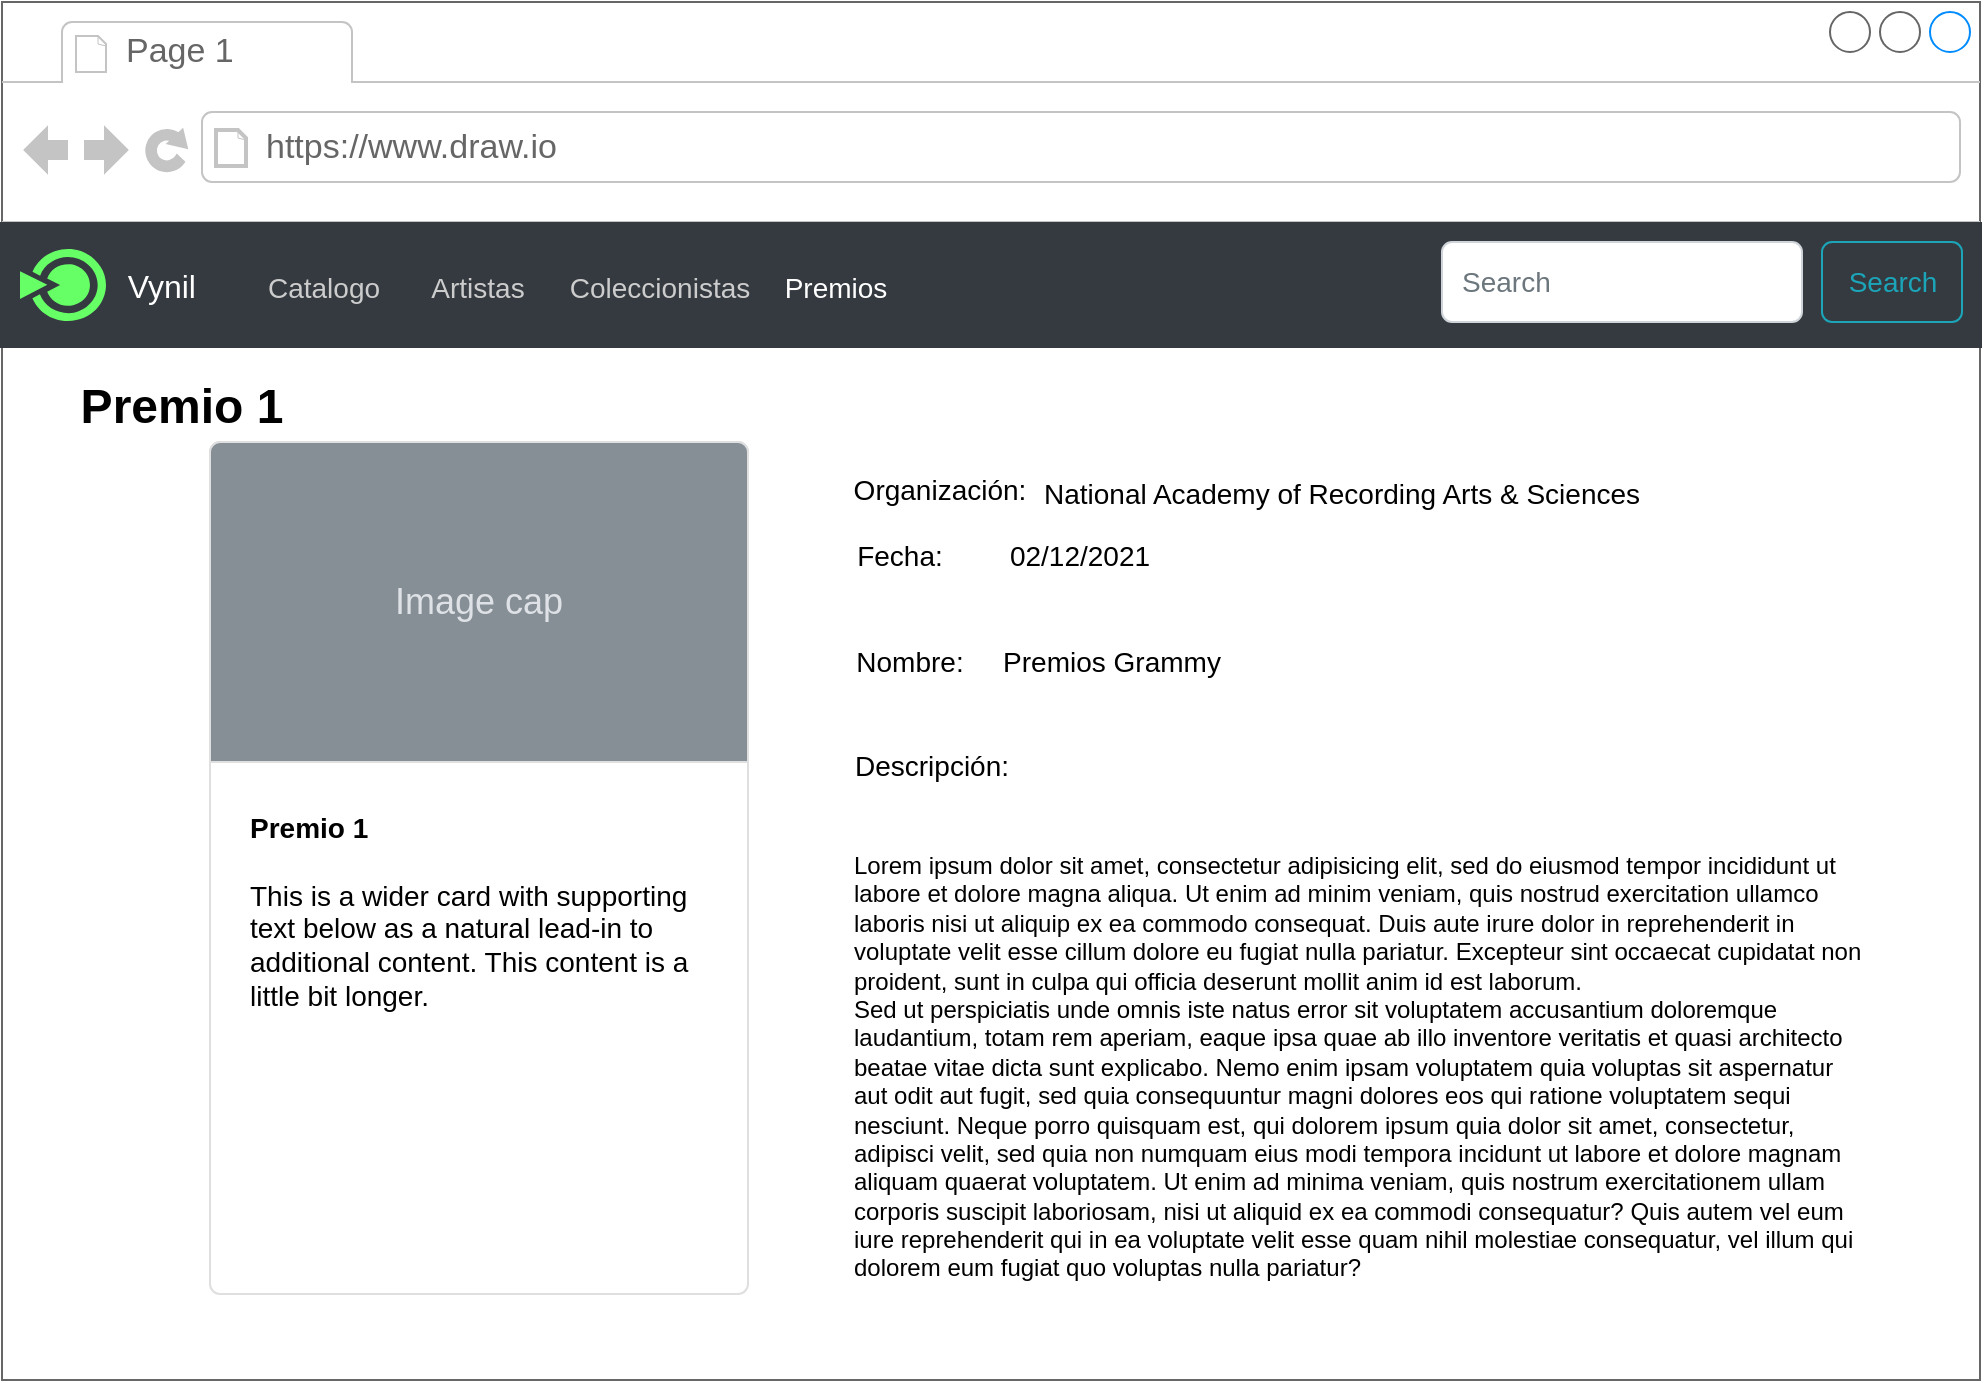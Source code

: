 <mxfile version="14.6.6" type="github">
  <diagram id="LggS6HPZgjN6Ui5qVZqp" name="Page-1">
    <mxGraphModel dx="1554" dy="793" grid="0" gridSize="10" guides="1" tooltips="1" connect="1" arrows="1" fold="1" page="1" pageScale="1" pageWidth="1100" pageHeight="850" math="0" shadow="0">
      <root>
        <mxCell id="0" />
        <mxCell id="1" parent="0" />
        <mxCell id="oYrc2Cjy6K_ESoqNYmJO-1" value="" style="strokeWidth=1;shadow=0;dashed=0;align=center;html=1;shape=mxgraph.mockup.containers.browserWindow;rSize=0;strokeColor=#666666;strokeColor2=#008cff;strokeColor3=#c4c4c4;mainText=,;recursiveResize=0;" parent="1" vertex="1">
          <mxGeometry x="82" y="48" width="989" height="689" as="geometry" />
        </mxCell>
        <mxCell id="oYrc2Cjy6K_ESoqNYmJO-2" value="Page 1" style="strokeWidth=1;shadow=0;dashed=0;align=center;html=1;shape=mxgraph.mockup.containers.anchor;fontSize=17;fontColor=#666666;align=left;" parent="oYrc2Cjy6K_ESoqNYmJO-1" vertex="1">
          <mxGeometry x="60" y="12" width="110" height="26" as="geometry" />
        </mxCell>
        <mxCell id="oYrc2Cjy6K_ESoqNYmJO-3" value="https://www.draw.io" style="strokeWidth=1;shadow=0;dashed=0;align=center;html=1;shape=mxgraph.mockup.containers.anchor;rSize=0;fontSize=17;fontColor=#666666;align=left;" parent="oYrc2Cjy6K_ESoqNYmJO-1" vertex="1">
          <mxGeometry x="130" y="60" width="250" height="26" as="geometry" />
        </mxCell>
        <mxCell id="s7iCrM4hBrOnHmUGDK4r-1" value="&amp;nbsp;&amp;nbsp;&amp;nbsp;&amp;nbsp;&amp;nbsp;&amp;nbsp;&amp;nbsp;&amp;nbsp;&amp;nbsp;&amp;nbsp; Vynil" style="html=1;shadow=0;dashed=0;fillColor=#343A40;strokeColor=none;fontSize=16;fontColor=#ffffff;align=left;spacing=15;" vertex="1" parent="oYrc2Cjy6K_ESoqNYmJO-1">
          <mxGeometry x="-1" y="110" width="991" height="63" as="geometry" />
        </mxCell>
        <mxCell id="s7iCrM4hBrOnHmUGDK4r-2" value="Catalogo" style="strokeColor=none;fontSize=14;align=center;fillColor=none;fontColor=#CCCCCC;" vertex="1" parent="s7iCrM4hBrOnHmUGDK4r-1">
          <mxGeometry width="70" height="40" relative="1" as="geometry">
            <mxPoint x="127" y="12" as="offset" />
          </mxGeometry>
        </mxCell>
        <mxCell id="s7iCrM4hBrOnHmUGDK4r-3" value="Artistas" style="fillColor=none;strokeColor=none;fontSize=14;align=center;fontColor=#CCCCCC;" vertex="1" parent="s7iCrM4hBrOnHmUGDK4r-1">
          <mxGeometry width="70" height="40" relative="1" as="geometry">
            <mxPoint x="204" y="12" as="offset" />
          </mxGeometry>
        </mxCell>
        <mxCell id="s7iCrM4hBrOnHmUGDK4r-4" value="Coleccionistas" style="fillColor=none;strokeColor=none;fontSize=14;align=center;spacingRight=0;fontColor=#CCCCCC;" vertex="1" parent="s7iCrM4hBrOnHmUGDK4r-1">
          <mxGeometry width="80" height="40" relative="1" as="geometry">
            <mxPoint x="290" y="12" as="offset" />
          </mxGeometry>
        </mxCell>
        <mxCell id="s7iCrM4hBrOnHmUGDK4r-5" value="Premios" style="fillColor=none;strokeColor=none;fontSize=14;align=center;fontColor=#FFFFFF;" vertex="1" parent="s7iCrM4hBrOnHmUGDK4r-1">
          <mxGeometry width="80" height="40" relative="1" as="geometry">
            <mxPoint x="378" y="12" as="offset" />
          </mxGeometry>
        </mxCell>
        <mxCell id="s7iCrM4hBrOnHmUGDK4r-6" value="Search" style="html=1;shadow=0;dashed=0;shape=mxgraph.bootstrap.rrect;rSize=5;fontSize=14;fontColor=#1CA5B8;strokeColor=#1CA5B8;fillColor=none;" vertex="1" parent="s7iCrM4hBrOnHmUGDK4r-1">
          <mxGeometry x="1" width="70" height="40" relative="1" as="geometry">
            <mxPoint x="-80" y="10" as="offset" />
          </mxGeometry>
        </mxCell>
        <mxCell id="s7iCrM4hBrOnHmUGDK4r-7" value="Search" style="html=1;shadow=0;dashed=0;shape=mxgraph.bootstrap.rrect;rSize=5;fontSize=14;fontColor=#6C767D;strokeColor=#CED4DA;fillColor=#ffffff;align=left;spacing=10;" vertex="1" parent="s7iCrM4hBrOnHmUGDK4r-1">
          <mxGeometry x="1" width="180" height="40" relative="1" as="geometry">
            <mxPoint x="-270" y="10" as="offset" />
          </mxGeometry>
        </mxCell>
        <mxCell id="s7iCrM4hBrOnHmUGDK4r-8" value="" style="dashed=0;outlineConnect=0;html=1;align=center;labelPosition=center;verticalLabelPosition=bottom;verticalAlign=top;shape=mxgraph.weblogos.blinklist;strokeColor=none;fontColor=#FFFFFF;fillColor=#66FF66;" vertex="1" parent="s7iCrM4hBrOnHmUGDK4r-1">
          <mxGeometry x="10" y="13.5" width="43" height="36" as="geometry" />
        </mxCell>
        <mxCell id="s7iCrM4hBrOnHmUGDK4r-9" value="&lt;b&gt;Premio 1&lt;/b&gt;&lt;br&gt;&lt;br&gt;This is a wider card with supporting text below as a natural lead-in to additional content. This content is a little bit longer." style="html=1;shadow=0;dashed=0;shape=mxgraph.bootstrap.rrect;rSize=5;strokeColor=#DFDFDF;html=1;whiteSpace=wrap;fillColor=#ffffff;fontColor=#000000;verticalAlign=top;align=left;spacing=20;spacingBottom=0;fontSize=14;spacingTop=160;" vertex="1" parent="oYrc2Cjy6K_ESoqNYmJO-1">
          <mxGeometry x="104" y="220" width="269" height="426" as="geometry" />
        </mxCell>
        <mxCell id="s7iCrM4hBrOnHmUGDK4r-10" value="Image cap" style="html=1;shadow=0;dashed=0;shape=mxgraph.bootstrap.topButton;rSize=5;perimeter=none;whiteSpace=wrap;fillColor=#868E96;strokeColor=#DFDFDF;fontColor=#DEE2E6;resizeWidth=1;fontSize=18;" vertex="1" parent="s7iCrM4hBrOnHmUGDK4r-9">
          <mxGeometry width="269" height="160" relative="1" as="geometry" />
        </mxCell>
        <mxCell id="s7iCrM4hBrOnHmUGDK4r-27" value="Premio 1" style="strokeColor=none;fontSize=24;align=center;fillColor=none;fontStyle=1" vertex="1" parent="oYrc2Cjy6K_ESoqNYmJO-1">
          <mxGeometry x="55" y="189" width="70" height="21" as="geometry" />
        </mxCell>
        <mxCell id="s7iCrM4hBrOnHmUGDK4r-28" value="Lorem ipsum dolor sit amet, consectetur adipisicing elit, sed do eiusmod tempor incididunt ut labore et dolore magna aliqua. Ut enim ad minim veniam, quis nostrud exercitation ullamco laboris nisi ut aliquip ex ea commodo consequat. Duis aute irure dolor in reprehenderit in voluptate velit esse cillum dolore eu fugiat nulla pariatur. Excepteur sint occaecat cupidatat non proident, sunt in culpa qui officia deserunt mollit anim id est laborum.&#xa;Sed ut perspiciatis unde omnis iste natus error sit voluptatem accusantium doloremque laudantium, totam rem aperiam, eaque ipsa quae ab illo inventore veritatis et quasi architecto beatae vitae dicta sunt explicabo. Nemo enim ipsam voluptatem quia voluptas sit aspernatur aut odit aut fugit, sed quia consequuntur magni dolores eos qui ratione voluptatem sequi nesciunt. Neque porro quisquam est, qui dolorem ipsum quia dolor sit amet, consectetur, adipisci velit, sed quia non numquam eius modi tempora incidunt ut labore et dolore magnam aliquam quaerat voluptatem. Ut enim ad minima veniam, quis nostrum exercitationem ullam corporis suscipit laboriosam, nisi ut aliquid ex ea commodi consequatur? Quis autem vel eum iure reprehenderit qui in ea voluptate velit esse quam nihil molestiae consequatur, vel illum qui dolorem eum fugiat quo voluptas nulla pariatur?" style="text;spacingTop=-5;whiteSpace=wrap;html=1;align=left;fontSize=12;fontFamily=Helvetica;fillColor=none;strokeColor=none;fontColor=#000000;" vertex="1" parent="oYrc2Cjy6K_ESoqNYmJO-1">
          <mxGeometry x="424" y="423" width="511" height="235" as="geometry" />
        </mxCell>
        <mxCell id="s7iCrM4hBrOnHmUGDK4r-29" value="Fecha:" style="fillColor=none;strokeColor=none;fontSize=14;align=center;" vertex="1" parent="oYrc2Cjy6K_ESoqNYmJO-1">
          <mxGeometry x="414" y="256" width="70" height="40" as="geometry" />
        </mxCell>
        <mxCell id="s7iCrM4hBrOnHmUGDK4r-30" value="02/12/2021" style="fillColor=none;strokeColor=none;fontSize=14;align=center;" vertex="1" parent="oYrc2Cjy6K_ESoqNYmJO-1">
          <mxGeometry x="504" y="256" width="70" height="40" as="geometry" />
        </mxCell>
        <mxCell id="s7iCrM4hBrOnHmUGDK4r-31" value="Organización: " style="fillColor=none;strokeColor=none;fontSize=14;align=center;" vertex="1" parent="oYrc2Cjy6K_ESoqNYmJO-1">
          <mxGeometry x="434" y="223" width="70" height="40" as="geometry" />
        </mxCell>
        <mxCell id="s7iCrM4hBrOnHmUGDK4r-32" value="Descripción:" style="fillColor=none;strokeColor=none;fontSize=14;align=center;" vertex="1" parent="oYrc2Cjy6K_ESoqNYmJO-1">
          <mxGeometry x="430" y="361" width="70" height="40" as="geometry" />
        </mxCell>
        <mxCell id="s7iCrM4hBrOnHmUGDK4r-33" value="Nombre: " style="fillColor=none;strokeColor=none;fontSize=14;align=center;" vertex="1" parent="oYrc2Cjy6K_ESoqNYmJO-1">
          <mxGeometry x="419" y="309" width="70" height="40" as="geometry" />
        </mxCell>
        <mxCell id="s7iCrM4hBrOnHmUGDK4r-34" value="Premios Grammy" style="fillColor=none;strokeColor=none;fontSize=14;align=center;" vertex="1" parent="oYrc2Cjy6K_ESoqNYmJO-1">
          <mxGeometry x="520" y="309" width="70" height="40" as="geometry" />
        </mxCell>
        <mxCell id="s7iCrM4hBrOnHmUGDK4r-36" value="National Academy of Recording Arts &amp; Sciences" style="fillColor=none;strokeColor=none;fontSize=14;align=center;" vertex="1" parent="oYrc2Cjy6K_ESoqNYmJO-1">
          <mxGeometry x="635" y="225" width="70" height="40" as="geometry" />
        </mxCell>
      </root>
    </mxGraphModel>
  </diagram>
</mxfile>
